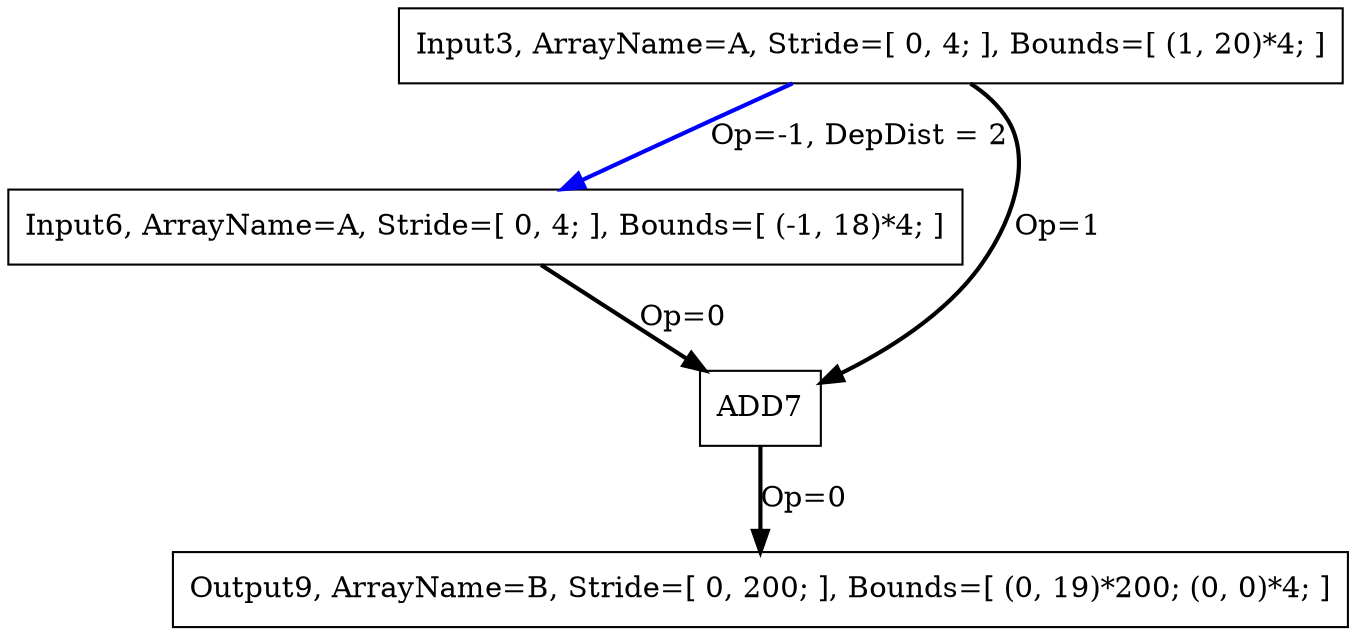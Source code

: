 Digraph G {
Input3[label = "Input3, ArrayName=A, Stride=[ 0, 4; ], Bounds=[ (1, 20)*4; ]", shape = box, color = black];
Input6[label = "Input6, ArrayName=A, Stride=[ 0, 4; ], Bounds=[ (-1, 18)*4; ]", shape = box, color = black];
ADD7[label = "ADD7", shape = box, color = black];
Output9[label = "Output9, ArrayName=B, Stride=[ 0, 200; ], Bounds=[ (0, 19)*200; (0, 0)*4; ]", shape = box, color = black];
Input3 -> ADD7[color = black, style = bold, label = "Op=1"];
Input6 -> ADD7[color = black, style = bold, label = "Op=0"];
ADD7 -> Output9[color = black, style = bold, label = "Op=0"];
Input3 -> Input6[color = blue, style = bold, label = "Op=-1, DepDist = 2"];
}

